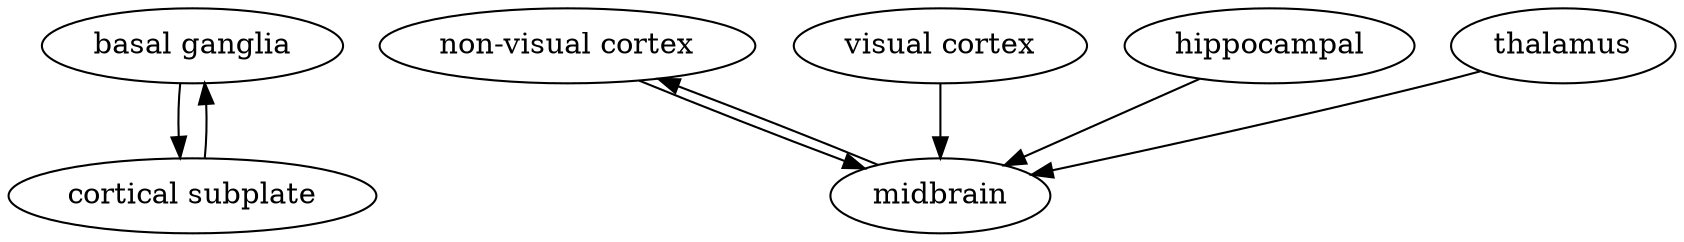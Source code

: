 strict digraph  {
"basal ganglia";
"non-visual cortex";
"visual cortex";
hippocampal;
thalamus;
midbrain;
"cortical subplate";
"basal ganglia" -> "cortical subplate"  [weight="3.485232060667422"];
"non-visual cortex" -> midbrain  [weight="4.714399598691821"];
"visual cortex" -> midbrain  [weight="4.283026806959332"];
hippocampal -> midbrain  [weight="4.196978172782709"];
thalamus -> midbrain  [weight="3.3189954382037863"];
midbrain -> "non-visual cortex"  [weight="5.230438460295634"];
"cortical subplate" -> "basal ganglia"  [weight="3.9806136886529906"];
}

